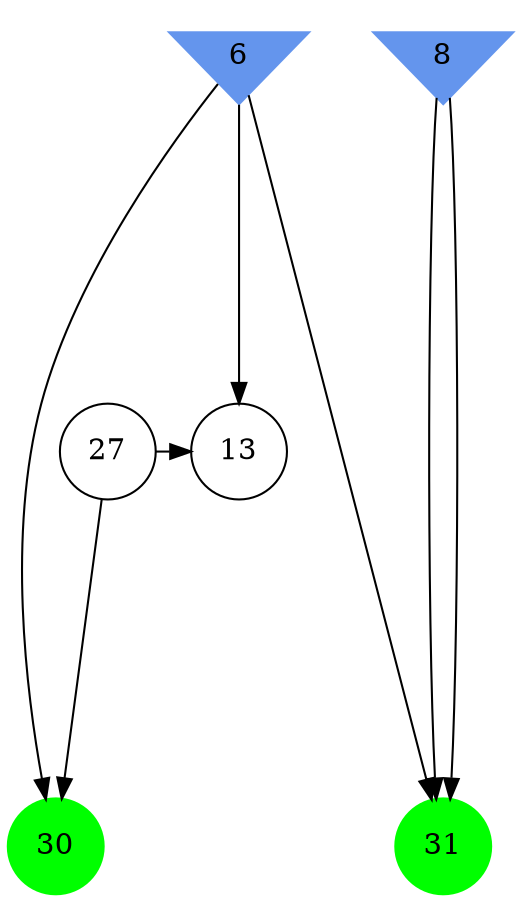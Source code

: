 digraph brain {
	ranksep=2.0;
	6 [shape=invtriangle,style=filled,color=cornflowerblue];
	8 [shape=invtriangle,style=filled,color=cornflowerblue];
	13 [shape=circle,color=black];
	27 [shape=circle,color=black];
	30 [shape=circle,style=filled,color=green];
	31 [shape=circle,style=filled,color=green];
	6	->	31;
	8	->	31;
	8	->	31;
	6	->	13;
	6	->	30;
	27	->	13;
	27	->	30;
	{ rank=same; 6; 8; }
	{ rank=same; 13; 27; }
	{ rank=same; 30; 31; }
}
